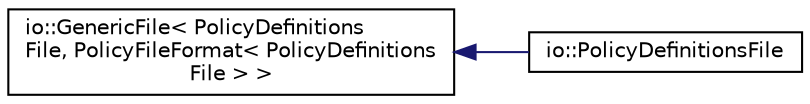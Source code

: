 digraph "Graphical Class Hierarchy"
{
 // LATEX_PDF_SIZE
  edge [fontname="Helvetica",fontsize="10",labelfontname="Helvetica",labelfontsize="10"];
  node [fontname="Helvetica",fontsize="10",shape=record];
  rankdir="LR";
  Node0 [label="io::GenericFile\< PolicyDefinitions\lFile, PolicyFileFormat\< PolicyDefinitions\lFile \> \>",height=0.2,width=0.4,color="black", fillcolor="white", style="filled",URL="$classio_1_1_generic_file.html",tooltip=" "];
  Node0 -> Node1 [dir="back",color="midnightblue",fontsize="10",style="solid",fontname="Helvetica"];
  Node1 [label="io::PolicyDefinitionsFile",height=0.2,width=0.4,color="black", fillcolor="white", style="filled",URL="$classio_1_1_policy_definitions_file.html",tooltip="The PolicyDefinitionsFile class represents a policy file."];
}
